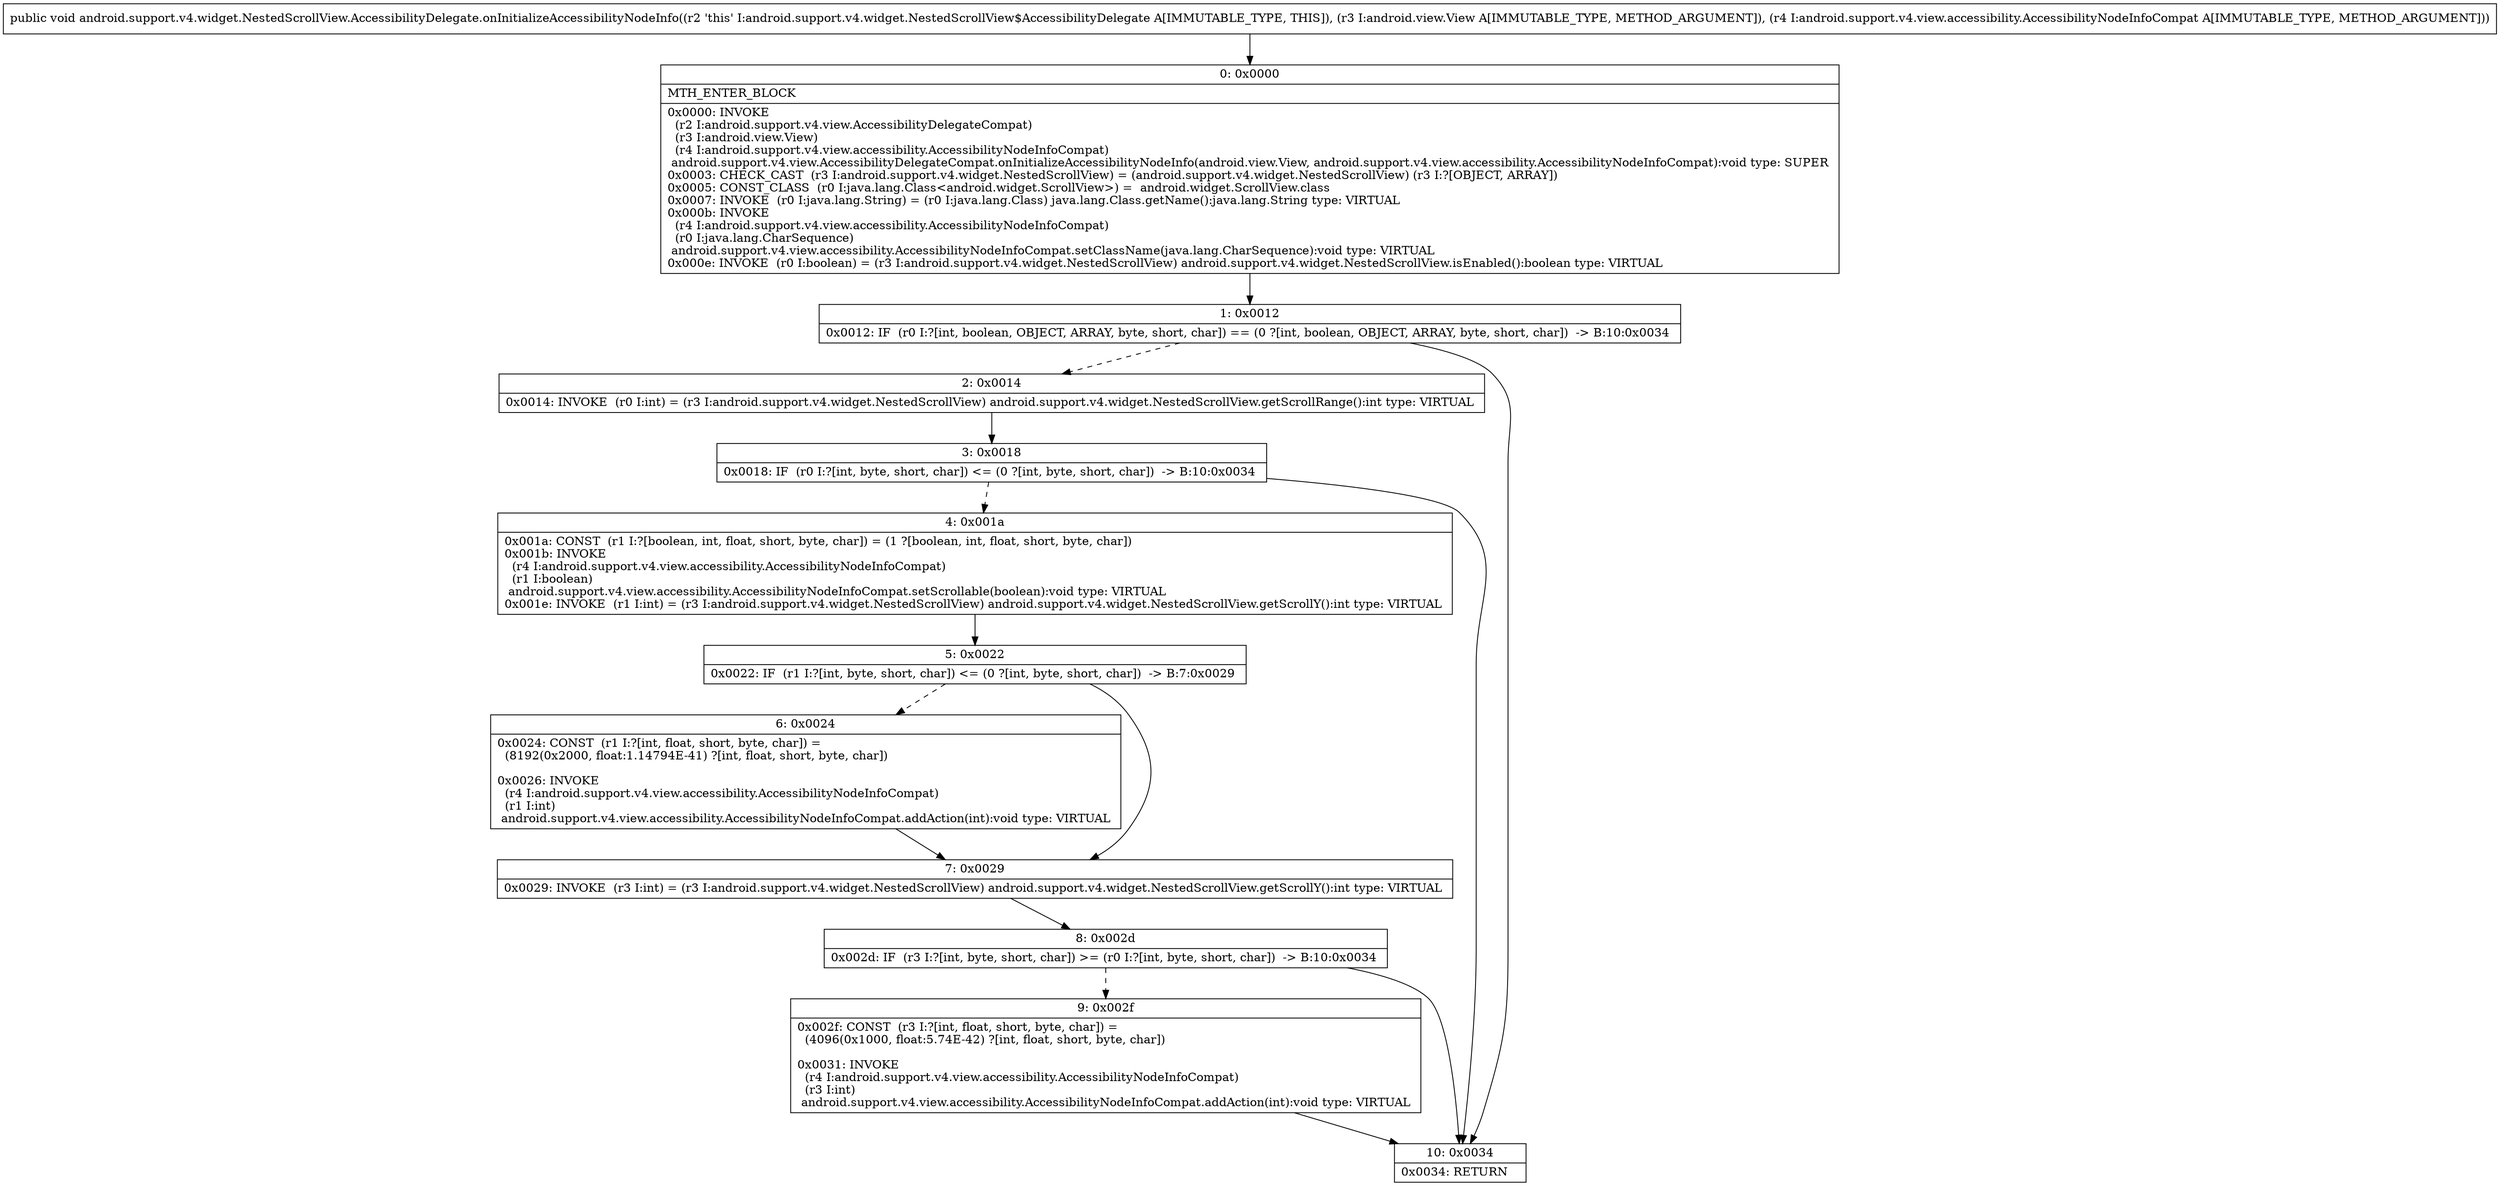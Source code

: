digraph "CFG forandroid.support.v4.widget.NestedScrollView.AccessibilityDelegate.onInitializeAccessibilityNodeInfo(Landroid\/view\/View;Landroid\/support\/v4\/view\/accessibility\/AccessibilityNodeInfoCompat;)V" {
Node_0 [shape=record,label="{0\:\ 0x0000|MTH_ENTER_BLOCK\l|0x0000: INVOKE  \l  (r2 I:android.support.v4.view.AccessibilityDelegateCompat)\l  (r3 I:android.view.View)\l  (r4 I:android.support.v4.view.accessibility.AccessibilityNodeInfoCompat)\l android.support.v4.view.AccessibilityDelegateCompat.onInitializeAccessibilityNodeInfo(android.view.View, android.support.v4.view.accessibility.AccessibilityNodeInfoCompat):void type: SUPER \l0x0003: CHECK_CAST  (r3 I:android.support.v4.widget.NestedScrollView) = (android.support.v4.widget.NestedScrollView) (r3 I:?[OBJECT, ARRAY]) \l0x0005: CONST_CLASS  (r0 I:java.lang.Class\<android.widget.ScrollView\>) =  android.widget.ScrollView.class \l0x0007: INVOKE  (r0 I:java.lang.String) = (r0 I:java.lang.Class) java.lang.Class.getName():java.lang.String type: VIRTUAL \l0x000b: INVOKE  \l  (r4 I:android.support.v4.view.accessibility.AccessibilityNodeInfoCompat)\l  (r0 I:java.lang.CharSequence)\l android.support.v4.view.accessibility.AccessibilityNodeInfoCompat.setClassName(java.lang.CharSequence):void type: VIRTUAL \l0x000e: INVOKE  (r0 I:boolean) = (r3 I:android.support.v4.widget.NestedScrollView) android.support.v4.widget.NestedScrollView.isEnabled():boolean type: VIRTUAL \l}"];
Node_1 [shape=record,label="{1\:\ 0x0012|0x0012: IF  (r0 I:?[int, boolean, OBJECT, ARRAY, byte, short, char]) == (0 ?[int, boolean, OBJECT, ARRAY, byte, short, char])  \-\> B:10:0x0034 \l}"];
Node_2 [shape=record,label="{2\:\ 0x0014|0x0014: INVOKE  (r0 I:int) = (r3 I:android.support.v4.widget.NestedScrollView) android.support.v4.widget.NestedScrollView.getScrollRange():int type: VIRTUAL \l}"];
Node_3 [shape=record,label="{3\:\ 0x0018|0x0018: IF  (r0 I:?[int, byte, short, char]) \<= (0 ?[int, byte, short, char])  \-\> B:10:0x0034 \l}"];
Node_4 [shape=record,label="{4\:\ 0x001a|0x001a: CONST  (r1 I:?[boolean, int, float, short, byte, char]) = (1 ?[boolean, int, float, short, byte, char]) \l0x001b: INVOKE  \l  (r4 I:android.support.v4.view.accessibility.AccessibilityNodeInfoCompat)\l  (r1 I:boolean)\l android.support.v4.view.accessibility.AccessibilityNodeInfoCompat.setScrollable(boolean):void type: VIRTUAL \l0x001e: INVOKE  (r1 I:int) = (r3 I:android.support.v4.widget.NestedScrollView) android.support.v4.widget.NestedScrollView.getScrollY():int type: VIRTUAL \l}"];
Node_5 [shape=record,label="{5\:\ 0x0022|0x0022: IF  (r1 I:?[int, byte, short, char]) \<= (0 ?[int, byte, short, char])  \-\> B:7:0x0029 \l}"];
Node_6 [shape=record,label="{6\:\ 0x0024|0x0024: CONST  (r1 I:?[int, float, short, byte, char]) = \l  (8192(0x2000, float:1.14794E\-41) ?[int, float, short, byte, char])\l \l0x0026: INVOKE  \l  (r4 I:android.support.v4.view.accessibility.AccessibilityNodeInfoCompat)\l  (r1 I:int)\l android.support.v4.view.accessibility.AccessibilityNodeInfoCompat.addAction(int):void type: VIRTUAL \l}"];
Node_7 [shape=record,label="{7\:\ 0x0029|0x0029: INVOKE  (r3 I:int) = (r3 I:android.support.v4.widget.NestedScrollView) android.support.v4.widget.NestedScrollView.getScrollY():int type: VIRTUAL \l}"];
Node_8 [shape=record,label="{8\:\ 0x002d|0x002d: IF  (r3 I:?[int, byte, short, char]) \>= (r0 I:?[int, byte, short, char])  \-\> B:10:0x0034 \l}"];
Node_9 [shape=record,label="{9\:\ 0x002f|0x002f: CONST  (r3 I:?[int, float, short, byte, char]) = \l  (4096(0x1000, float:5.74E\-42) ?[int, float, short, byte, char])\l \l0x0031: INVOKE  \l  (r4 I:android.support.v4.view.accessibility.AccessibilityNodeInfoCompat)\l  (r3 I:int)\l android.support.v4.view.accessibility.AccessibilityNodeInfoCompat.addAction(int):void type: VIRTUAL \l}"];
Node_10 [shape=record,label="{10\:\ 0x0034|0x0034: RETURN   \l}"];
MethodNode[shape=record,label="{public void android.support.v4.widget.NestedScrollView.AccessibilityDelegate.onInitializeAccessibilityNodeInfo((r2 'this' I:android.support.v4.widget.NestedScrollView$AccessibilityDelegate A[IMMUTABLE_TYPE, THIS]), (r3 I:android.view.View A[IMMUTABLE_TYPE, METHOD_ARGUMENT]), (r4 I:android.support.v4.view.accessibility.AccessibilityNodeInfoCompat A[IMMUTABLE_TYPE, METHOD_ARGUMENT])) }"];
MethodNode -> Node_0;
Node_0 -> Node_1;
Node_1 -> Node_2[style=dashed];
Node_1 -> Node_10;
Node_2 -> Node_3;
Node_3 -> Node_4[style=dashed];
Node_3 -> Node_10;
Node_4 -> Node_5;
Node_5 -> Node_6[style=dashed];
Node_5 -> Node_7;
Node_6 -> Node_7;
Node_7 -> Node_8;
Node_8 -> Node_9[style=dashed];
Node_8 -> Node_10;
Node_9 -> Node_10;
}

